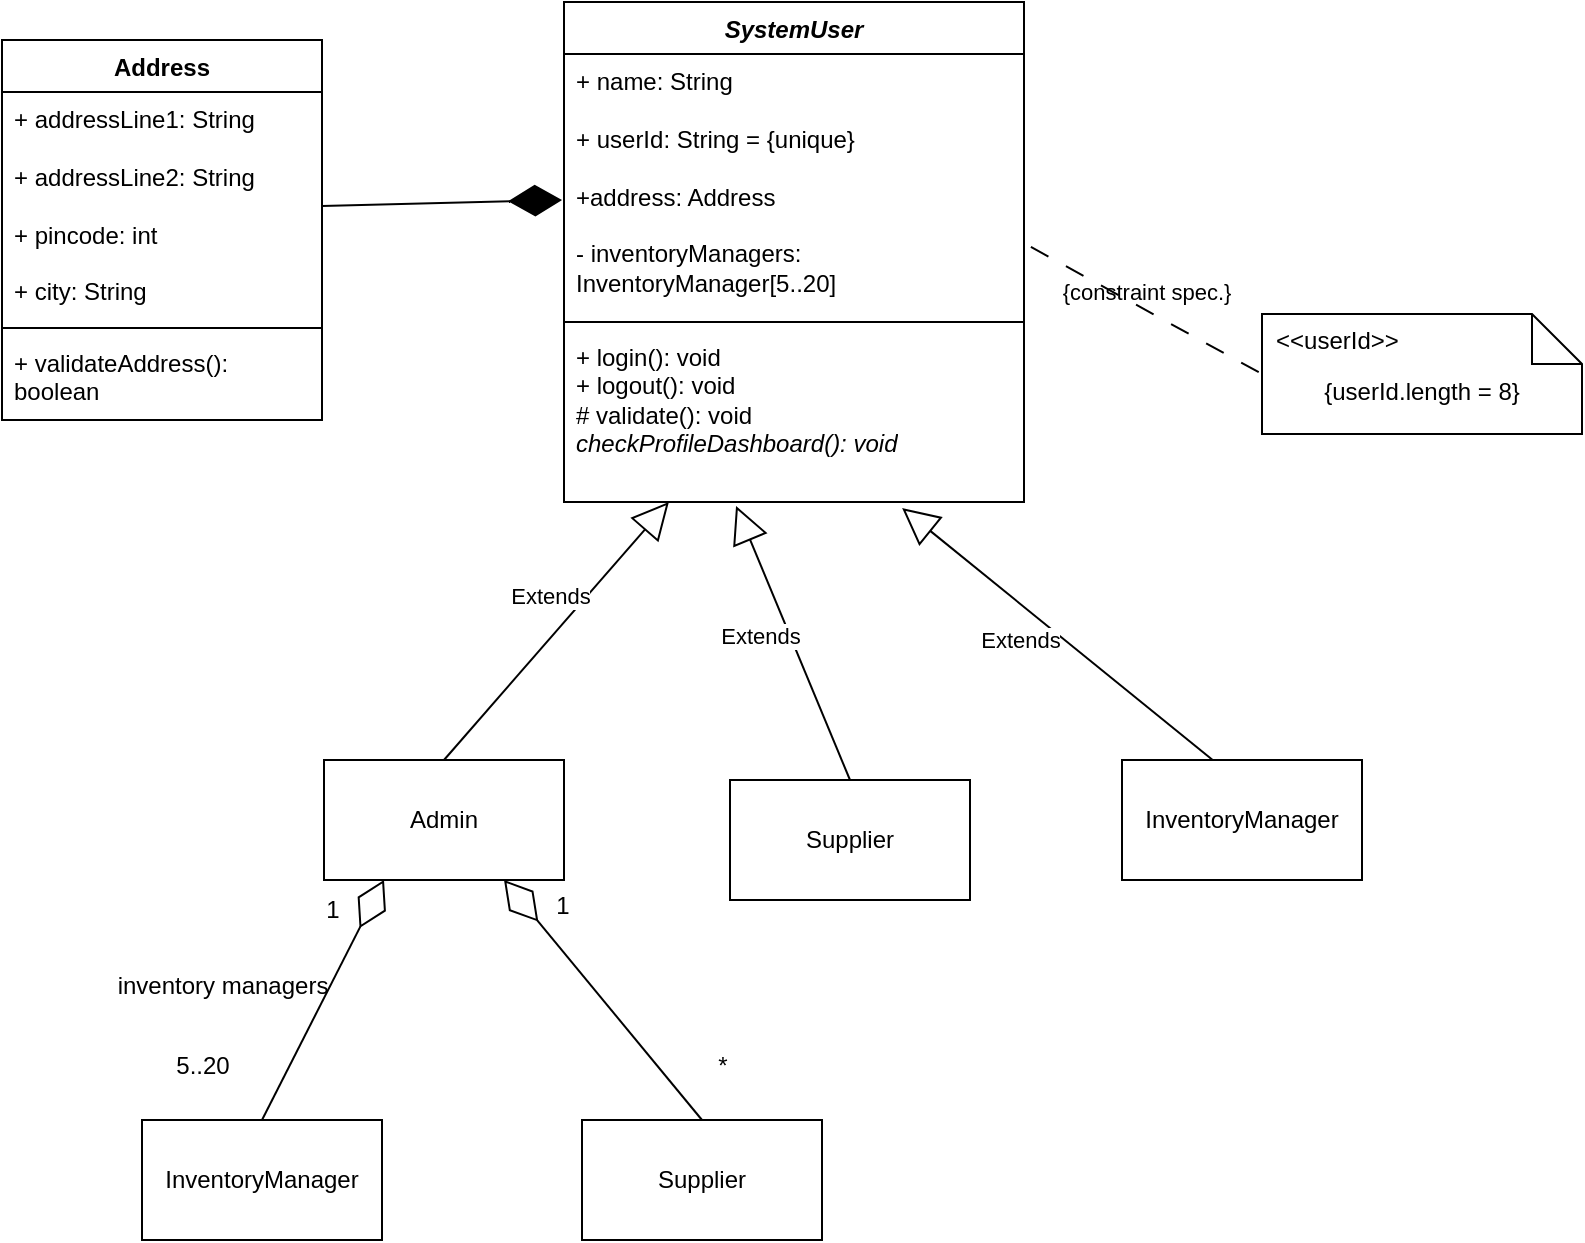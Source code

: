 <mxfile version="22.1.12" type="github">
  <diagram name="Page-1" id="d6hlS5R6fmOYUWkyOKyA">
    <mxGraphModel dx="968" dy="513" grid="1" gridSize="10" guides="1" tooltips="1" connect="1" arrows="1" fold="1" page="1" pageScale="1" pageWidth="827" pageHeight="1169" math="0" shadow="0">
      <root>
        <mxCell id="0" />
        <mxCell id="1" parent="0" />
        <mxCell id="VGa9rcPoIzfCRSKVqAqJ-5" value="&lt;i&gt;SystemUser&lt;/i&gt;" style="swimlane;fontStyle=1;align=center;verticalAlign=top;childLayout=stackLayout;horizontal=1;startSize=26;horizontalStack=0;resizeParent=1;resizeParentMax=0;resizeLast=0;collapsible=1;marginBottom=0;whiteSpace=wrap;html=1;" vertex="1" parent="1">
          <mxGeometry x="331" y="161" width="230" height="250" as="geometry" />
        </mxCell>
        <mxCell id="VGa9rcPoIzfCRSKVqAqJ-6" value="+ name: String&lt;br&gt;&lt;br&gt;+ userId: String = {unique}&lt;br&gt;&lt;br&gt;+address: Address&lt;br&gt;&lt;br&gt;- inventoryManagers: InventoryManager[5..20]" style="text;strokeColor=none;fillColor=none;align=left;verticalAlign=top;spacingLeft=4;spacingRight=4;overflow=hidden;rotatable=0;points=[[0,0.5],[1,0.5]];portConstraint=eastwest;whiteSpace=wrap;html=1;" vertex="1" parent="VGa9rcPoIzfCRSKVqAqJ-5">
          <mxGeometry y="26" width="230" height="130" as="geometry" />
        </mxCell>
        <mxCell id="VGa9rcPoIzfCRSKVqAqJ-7" value="" style="line;strokeWidth=1;fillColor=none;align=left;verticalAlign=middle;spacingTop=-1;spacingLeft=3;spacingRight=3;rotatable=0;labelPosition=right;points=[];portConstraint=eastwest;strokeColor=inherit;" vertex="1" parent="VGa9rcPoIzfCRSKVqAqJ-5">
          <mxGeometry y="156" width="230" height="8" as="geometry" />
        </mxCell>
        <mxCell id="VGa9rcPoIzfCRSKVqAqJ-8" value="+ login(): void&lt;br&gt;+ logout(): void&lt;br&gt;# validate(): void&lt;br&gt;&lt;i&gt;checkProfileDashboard(): void&lt;/i&gt;" style="text;strokeColor=none;fillColor=none;align=left;verticalAlign=top;spacingLeft=4;spacingRight=4;overflow=hidden;rotatable=0;points=[[0,0.5],[1,0.5]];portConstraint=eastwest;whiteSpace=wrap;html=1;" vertex="1" parent="VGa9rcPoIzfCRSKVqAqJ-5">
          <mxGeometry y="164" width="230" height="86" as="geometry" />
        </mxCell>
        <mxCell id="VGa9rcPoIzfCRSKVqAqJ-9" value="Extends" style="endArrow=block;endSize=16;endFill=0;html=1;rounded=0;entryX=0.228;entryY=1;entryDx=0;entryDy=0;entryPerimeter=0;exitX=0.5;exitY=0;exitDx=0;exitDy=0;" edge="1" parent="1" source="VGa9rcPoIzfCRSKVqAqJ-12" target="VGa9rcPoIzfCRSKVqAqJ-8">
          <mxGeometry x="0.128" y="14" width="160" relative="1" as="geometry">
            <mxPoint x="260.0" y="574.5" as="sourcePoint" />
            <mxPoint x="363.84" y="409.996" as="targetPoint" />
            <mxPoint as="offset" />
          </mxGeometry>
        </mxCell>
        <mxCell id="VGa9rcPoIzfCRSKVqAqJ-10" value="Extends" style="endArrow=block;endSize=16;endFill=0;html=1;rounded=0;entryX=0.374;entryY=1.023;entryDx=0;entryDy=0;entryPerimeter=0;exitX=0.5;exitY=0;exitDx=0;exitDy=0;" edge="1" parent="1" source="VGa9rcPoIzfCRSKVqAqJ-13" target="VGa9rcPoIzfCRSKVqAqJ-8">
          <mxGeometry x="0.128" y="14" width="160" relative="1" as="geometry">
            <mxPoint x="474" y="584" as="sourcePoint" />
            <mxPoint x="442.4" y="410.996" as="targetPoint" />
            <mxPoint as="offset" />
          </mxGeometry>
        </mxCell>
        <mxCell id="VGa9rcPoIzfCRSKVqAqJ-11" value="Extends" style="endArrow=block;endSize=16;endFill=0;html=1;rounded=0;entryX=0.735;entryY=1.035;entryDx=0;entryDy=0;entryPerimeter=0;exitX=0.383;exitY=0.008;exitDx=0;exitDy=0;exitPerimeter=0;" edge="1" parent="1" source="VGa9rcPoIzfCRSKVqAqJ-14" target="VGa9rcPoIzfCRSKVqAqJ-8">
          <mxGeometry x="0.128" y="14" width="160" relative="1" as="geometry">
            <mxPoint x="660" y="538" as="sourcePoint" />
            <mxPoint x="506.4" y="376.996" as="targetPoint" />
            <mxPoint as="offset" />
          </mxGeometry>
        </mxCell>
        <mxCell id="VGa9rcPoIzfCRSKVqAqJ-12" value="Admin" style="rounded=0;whiteSpace=wrap;html=1;" vertex="1" parent="1">
          <mxGeometry x="211" y="540" width="120" height="60" as="geometry" />
        </mxCell>
        <mxCell id="VGa9rcPoIzfCRSKVqAqJ-13" value="Supplier" style="rounded=0;whiteSpace=wrap;html=1;" vertex="1" parent="1">
          <mxGeometry x="414" y="550" width="120" height="60" as="geometry" />
        </mxCell>
        <mxCell id="VGa9rcPoIzfCRSKVqAqJ-14" value="InventoryManager" style="rounded=0;whiteSpace=wrap;html=1;" vertex="1" parent="1">
          <mxGeometry x="610" y="540" width="120" height="60" as="geometry" />
        </mxCell>
        <mxCell id="VGa9rcPoIzfCRSKVqAqJ-15" value="Address" style="swimlane;fontStyle=1;align=center;verticalAlign=top;childLayout=stackLayout;horizontal=1;startSize=26;horizontalStack=0;resizeParent=1;resizeParentMax=0;resizeLast=0;collapsible=1;marginBottom=0;whiteSpace=wrap;html=1;" vertex="1" parent="1">
          <mxGeometry x="50" y="180" width="160" height="190" as="geometry" />
        </mxCell>
        <mxCell id="VGa9rcPoIzfCRSKVqAqJ-16" value="+ addressLine1: String&lt;br&gt;&lt;br&gt;+ addressLine2: String&lt;br&gt;&lt;br&gt;+ pincode: int&lt;br&gt;&lt;br&gt;+ city: String" style="text;strokeColor=none;fillColor=none;align=left;verticalAlign=top;spacingLeft=4;spacingRight=4;overflow=hidden;rotatable=0;points=[[0,0.5],[1,0.5]];portConstraint=eastwest;whiteSpace=wrap;html=1;" vertex="1" parent="VGa9rcPoIzfCRSKVqAqJ-15">
          <mxGeometry y="26" width="160" height="114" as="geometry" />
        </mxCell>
        <mxCell id="VGa9rcPoIzfCRSKVqAqJ-17" value="" style="line;strokeWidth=1;fillColor=none;align=left;verticalAlign=middle;spacingTop=-1;spacingLeft=3;spacingRight=3;rotatable=0;labelPosition=right;points=[];portConstraint=eastwest;strokeColor=inherit;" vertex="1" parent="VGa9rcPoIzfCRSKVqAqJ-15">
          <mxGeometry y="140" width="160" height="8" as="geometry" />
        </mxCell>
        <mxCell id="VGa9rcPoIzfCRSKVqAqJ-18" value="+ validateAddress(): boolean&amp;nbsp;" style="text;strokeColor=none;fillColor=none;align=left;verticalAlign=top;spacingLeft=4;spacingRight=4;overflow=hidden;rotatable=0;points=[[0,0.5],[1,0.5]];portConstraint=eastwest;whiteSpace=wrap;html=1;" vertex="1" parent="VGa9rcPoIzfCRSKVqAqJ-15">
          <mxGeometry y="148" width="160" height="42" as="geometry" />
        </mxCell>
        <mxCell id="VGa9rcPoIzfCRSKVqAqJ-19" value="" style="endArrow=diamondThin;endFill=1;endSize=24;html=1;rounded=0;exitX=1;exitY=0.5;exitDx=0;exitDy=0;" edge="1" parent="1" source="VGa9rcPoIzfCRSKVqAqJ-16">
          <mxGeometry width="160" relative="1" as="geometry">
            <mxPoint x="310" y="410" as="sourcePoint" />
            <mxPoint x="330" y="260" as="targetPoint" />
          </mxGeometry>
        </mxCell>
        <mxCell id="VGa9rcPoIzfCRSKVqAqJ-20" value="InventoryManager" style="rounded=0;whiteSpace=wrap;html=1;" vertex="1" parent="1">
          <mxGeometry x="120" y="720" width="120" height="60" as="geometry" />
        </mxCell>
        <mxCell id="VGa9rcPoIzfCRSKVqAqJ-21" value="Supplier" style="rounded=0;whiteSpace=wrap;html=1;" vertex="1" parent="1">
          <mxGeometry x="340" y="720" width="120" height="60" as="geometry" />
        </mxCell>
        <mxCell id="VGa9rcPoIzfCRSKVqAqJ-22" value="" style="endArrow=diamondThin;endFill=0;endSize=24;html=1;rounded=0;exitX=0.5;exitY=0;exitDx=0;exitDy=0;entryX=0.25;entryY=1;entryDx=0;entryDy=0;" edge="1" parent="1" source="VGa9rcPoIzfCRSKVqAqJ-20" target="VGa9rcPoIzfCRSKVqAqJ-12">
          <mxGeometry width="160" relative="1" as="geometry">
            <mxPoint x="70" y="650" as="sourcePoint" />
            <mxPoint x="230" y="650" as="targetPoint" />
          </mxGeometry>
        </mxCell>
        <mxCell id="VGa9rcPoIzfCRSKVqAqJ-23" value="" style="endArrow=diamondThin;endFill=0;endSize=24;html=1;rounded=0;exitX=0.5;exitY=0;exitDx=0;exitDy=0;entryX=0.75;entryY=1;entryDx=0;entryDy=0;" edge="1" parent="1" source="VGa9rcPoIzfCRSKVqAqJ-21" target="VGa9rcPoIzfCRSKVqAqJ-12">
          <mxGeometry width="160" relative="1" as="geometry">
            <mxPoint x="80" y="660" as="sourcePoint" />
            <mxPoint x="240" y="660" as="targetPoint" />
          </mxGeometry>
        </mxCell>
        <mxCell id="VGa9rcPoIzfCRSKVqAqJ-24" value="5..20" style="text;html=1;align=center;verticalAlign=middle;resizable=0;points=[];autosize=1;strokeColor=none;fillColor=none;" vertex="1" parent="1">
          <mxGeometry x="125" y="678" width="50" height="30" as="geometry" />
        </mxCell>
        <mxCell id="VGa9rcPoIzfCRSKVqAqJ-25" value="1" style="text;html=1;align=center;verticalAlign=middle;resizable=0;points=[];autosize=1;strokeColor=none;fillColor=none;" vertex="1" parent="1">
          <mxGeometry x="200" y="600" width="30" height="30" as="geometry" />
        </mxCell>
        <mxCell id="VGa9rcPoIzfCRSKVqAqJ-26" value="inventory managers" style="text;html=1;align=center;verticalAlign=middle;resizable=0;points=[];autosize=1;strokeColor=none;fillColor=none;" vertex="1" parent="1">
          <mxGeometry x="95" y="638" width="130" height="30" as="geometry" />
        </mxCell>
        <mxCell id="VGa9rcPoIzfCRSKVqAqJ-27" value="*" style="text;html=1;align=center;verticalAlign=middle;resizable=0;points=[];autosize=1;strokeColor=none;fillColor=none;" vertex="1" parent="1">
          <mxGeometry x="395" y="678" width="30" height="30" as="geometry" />
        </mxCell>
        <mxCell id="VGa9rcPoIzfCRSKVqAqJ-28" value="1" style="text;html=1;align=center;verticalAlign=middle;resizable=0;points=[];autosize=1;strokeColor=none;fillColor=none;" vertex="1" parent="1">
          <mxGeometry x="315" y="598" width="30" height="30" as="geometry" />
        </mxCell>
        <mxCell id="VGa9rcPoIzfCRSKVqAqJ-29" value="{userId.length = 8}" style="shape=note2;boundedLbl=1;whiteSpace=wrap;html=1;size=25;verticalAlign=top;align=center;" vertex="1" parent="1">
          <mxGeometry x="680" y="317" width="160" height="60" as="geometry" />
        </mxCell>
        <mxCell id="VGa9rcPoIzfCRSKVqAqJ-30" value="&lt;&lt;userId&gt;&gt;" style="resizeWidth=1;part=1;strokeColor=none;fillColor=none;align=left;spacingLeft=5;" vertex="1" parent="VGa9rcPoIzfCRSKVqAqJ-29">
          <mxGeometry width="160" height="25" relative="1" as="geometry" />
        </mxCell>
        <mxCell id="VGa9rcPoIzfCRSKVqAqJ-31" value="{constraint spec.}" style="endArrow=none;startArrow=none;endFill=0;startFill=0;endSize=8;html=1;verticalAlign=bottom;dashed=1;labelBackgroundColor=none;dashPattern=10 10;rounded=0;exitX=1.015;exitY=0.742;exitDx=0;exitDy=0;exitPerimeter=0;entryX=0;entryY=0.5;entryDx=0;entryDy=0;entryPerimeter=0;" edge="1" parent="1" source="VGa9rcPoIzfCRSKVqAqJ-6" target="VGa9rcPoIzfCRSKVqAqJ-29">
          <mxGeometry width="160" relative="1" as="geometry">
            <mxPoint x="580" y="430" as="sourcePoint" />
            <mxPoint x="740" y="430" as="targetPoint" />
          </mxGeometry>
        </mxCell>
      </root>
    </mxGraphModel>
  </diagram>
</mxfile>

